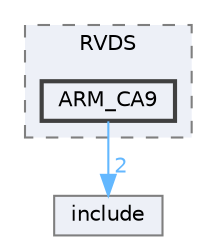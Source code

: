 digraph "D:/Projects/Raspberrypi_pico/pico_freertos_final/freertos_pico2/pico_freertos/FreeRTOS-Kernel/portable/RVDS/ARM_CA9"
{
 // LATEX_PDF_SIZE
  bgcolor="transparent";
  edge [fontname=Helvetica,fontsize=10,labelfontname=Helvetica,labelfontsize=10];
  node [fontname=Helvetica,fontsize=10,shape=box,height=0.2,width=0.4];
  compound=true
  subgraph clusterdir_939690fdea9c12e02e783782db51ccfd {
    graph [ bgcolor="#edf0f7", pencolor="grey50", label="RVDS", fontname=Helvetica,fontsize=10 style="filled,dashed", URL="dir_939690fdea9c12e02e783782db51ccfd.html",tooltip=""]
  dir_64e36381feea4c775b4ca0e138c9ea20 [label="ARM_CA9", fillcolor="#edf0f7", color="grey25", style="filled,bold", URL="dir_64e36381feea4c775b4ca0e138c9ea20.html",tooltip=""];
  }
  dir_c69ece34c3f150cb2c6f1098178b172a [label="include", fillcolor="#edf0f7", color="grey50", style="filled", URL="dir_c69ece34c3f150cb2c6f1098178b172a.html",tooltip=""];
  dir_64e36381feea4c775b4ca0e138c9ea20->dir_c69ece34c3f150cb2c6f1098178b172a [headlabel="2", labeldistance=1.5 headhref="dir_000017_000125.html" href="dir_000017_000125.html" color="steelblue1" fontcolor="steelblue1"];
}

